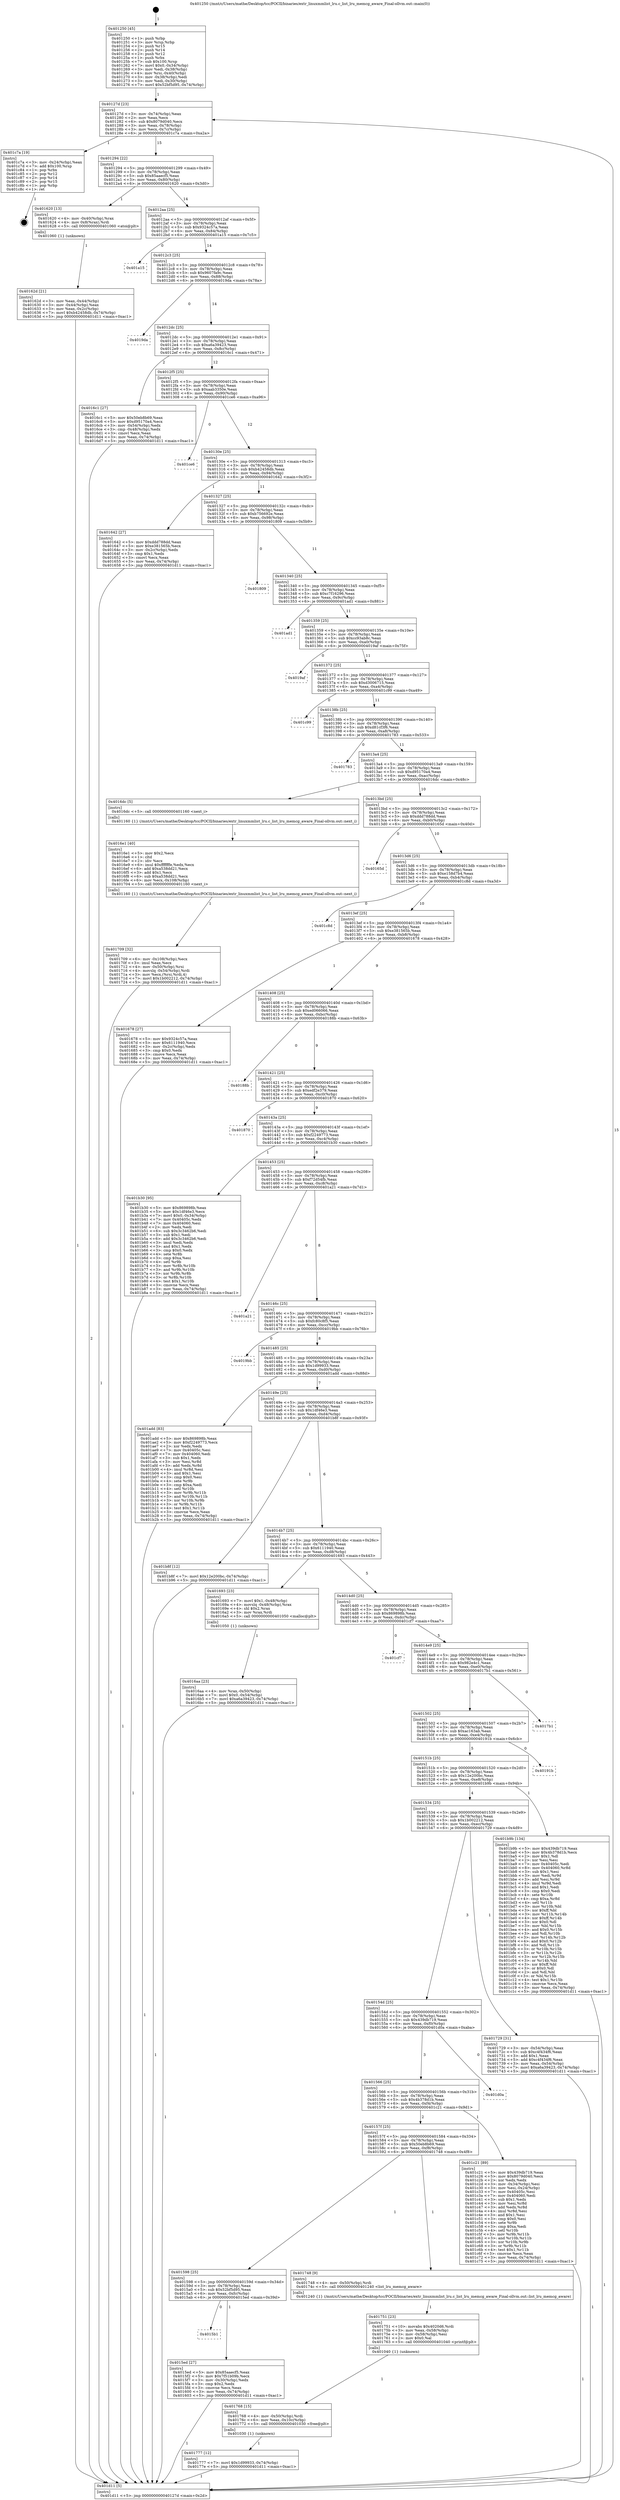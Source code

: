 digraph "0x401250" {
  label = "0x401250 (/mnt/c/Users/mathe/Desktop/tcc/POCII/binaries/extr_linuxmmlist_lru.c_list_lru_memcg_aware_Final-ollvm.out::main(0))"
  labelloc = "t"
  node[shape=record]

  Entry [label="",width=0.3,height=0.3,shape=circle,fillcolor=black,style=filled]
  "0x40127d" [label="{
     0x40127d [23]\l
     | [instrs]\l
     &nbsp;&nbsp;0x40127d \<+3\>: mov -0x74(%rbp),%eax\l
     &nbsp;&nbsp;0x401280 \<+2\>: mov %eax,%ecx\l
     &nbsp;&nbsp;0x401282 \<+6\>: sub $0x8079d040,%ecx\l
     &nbsp;&nbsp;0x401288 \<+3\>: mov %eax,-0x78(%rbp)\l
     &nbsp;&nbsp;0x40128b \<+3\>: mov %ecx,-0x7c(%rbp)\l
     &nbsp;&nbsp;0x40128e \<+6\>: je 0000000000401c7a \<main+0xa2a\>\l
  }"]
  "0x401c7a" [label="{
     0x401c7a [19]\l
     | [instrs]\l
     &nbsp;&nbsp;0x401c7a \<+3\>: mov -0x24(%rbp),%eax\l
     &nbsp;&nbsp;0x401c7d \<+7\>: add $0x100,%rsp\l
     &nbsp;&nbsp;0x401c84 \<+1\>: pop %rbx\l
     &nbsp;&nbsp;0x401c85 \<+2\>: pop %r12\l
     &nbsp;&nbsp;0x401c87 \<+2\>: pop %r14\l
     &nbsp;&nbsp;0x401c89 \<+2\>: pop %r15\l
     &nbsp;&nbsp;0x401c8b \<+1\>: pop %rbp\l
     &nbsp;&nbsp;0x401c8c \<+1\>: ret\l
  }"]
  "0x401294" [label="{
     0x401294 [22]\l
     | [instrs]\l
     &nbsp;&nbsp;0x401294 \<+5\>: jmp 0000000000401299 \<main+0x49\>\l
     &nbsp;&nbsp;0x401299 \<+3\>: mov -0x78(%rbp),%eax\l
     &nbsp;&nbsp;0x40129c \<+5\>: sub $0x85aaecf5,%eax\l
     &nbsp;&nbsp;0x4012a1 \<+3\>: mov %eax,-0x80(%rbp)\l
     &nbsp;&nbsp;0x4012a4 \<+6\>: je 0000000000401620 \<main+0x3d0\>\l
  }"]
  Exit [label="",width=0.3,height=0.3,shape=circle,fillcolor=black,style=filled,peripheries=2]
  "0x401620" [label="{
     0x401620 [13]\l
     | [instrs]\l
     &nbsp;&nbsp;0x401620 \<+4\>: mov -0x40(%rbp),%rax\l
     &nbsp;&nbsp;0x401624 \<+4\>: mov 0x8(%rax),%rdi\l
     &nbsp;&nbsp;0x401628 \<+5\>: call 0000000000401060 \<atoi@plt\>\l
     | [calls]\l
     &nbsp;&nbsp;0x401060 \{1\} (unknown)\l
  }"]
  "0x4012aa" [label="{
     0x4012aa [25]\l
     | [instrs]\l
     &nbsp;&nbsp;0x4012aa \<+5\>: jmp 00000000004012af \<main+0x5f\>\l
     &nbsp;&nbsp;0x4012af \<+3\>: mov -0x78(%rbp),%eax\l
     &nbsp;&nbsp;0x4012b2 \<+5\>: sub $0x9324c57a,%eax\l
     &nbsp;&nbsp;0x4012b7 \<+6\>: mov %eax,-0x84(%rbp)\l
     &nbsp;&nbsp;0x4012bd \<+6\>: je 0000000000401a15 \<main+0x7c5\>\l
  }"]
  "0x401777" [label="{
     0x401777 [12]\l
     | [instrs]\l
     &nbsp;&nbsp;0x401777 \<+7\>: movl $0x1d99933,-0x74(%rbp)\l
     &nbsp;&nbsp;0x40177e \<+5\>: jmp 0000000000401d11 \<main+0xac1\>\l
  }"]
  "0x401a15" [label="{
     0x401a15\l
  }", style=dashed]
  "0x4012c3" [label="{
     0x4012c3 [25]\l
     | [instrs]\l
     &nbsp;&nbsp;0x4012c3 \<+5\>: jmp 00000000004012c8 \<main+0x78\>\l
     &nbsp;&nbsp;0x4012c8 \<+3\>: mov -0x78(%rbp),%eax\l
     &nbsp;&nbsp;0x4012cb \<+5\>: sub $0x9607fa9c,%eax\l
     &nbsp;&nbsp;0x4012d0 \<+6\>: mov %eax,-0x88(%rbp)\l
     &nbsp;&nbsp;0x4012d6 \<+6\>: je 00000000004019da \<main+0x78a\>\l
  }"]
  "0x401768" [label="{
     0x401768 [15]\l
     | [instrs]\l
     &nbsp;&nbsp;0x401768 \<+4\>: mov -0x50(%rbp),%rdi\l
     &nbsp;&nbsp;0x40176c \<+6\>: mov %eax,-0x10c(%rbp)\l
     &nbsp;&nbsp;0x401772 \<+5\>: call 0000000000401030 \<free@plt\>\l
     | [calls]\l
     &nbsp;&nbsp;0x401030 \{1\} (unknown)\l
  }"]
  "0x4019da" [label="{
     0x4019da\l
  }", style=dashed]
  "0x4012dc" [label="{
     0x4012dc [25]\l
     | [instrs]\l
     &nbsp;&nbsp;0x4012dc \<+5\>: jmp 00000000004012e1 \<main+0x91\>\l
     &nbsp;&nbsp;0x4012e1 \<+3\>: mov -0x78(%rbp),%eax\l
     &nbsp;&nbsp;0x4012e4 \<+5\>: sub $0xa6a39423,%eax\l
     &nbsp;&nbsp;0x4012e9 \<+6\>: mov %eax,-0x8c(%rbp)\l
     &nbsp;&nbsp;0x4012ef \<+6\>: je 00000000004016c1 \<main+0x471\>\l
  }"]
  "0x401751" [label="{
     0x401751 [23]\l
     | [instrs]\l
     &nbsp;&nbsp;0x401751 \<+10\>: movabs $0x4020d6,%rdi\l
     &nbsp;&nbsp;0x40175b \<+3\>: mov %eax,-0x58(%rbp)\l
     &nbsp;&nbsp;0x40175e \<+3\>: mov -0x58(%rbp),%esi\l
     &nbsp;&nbsp;0x401761 \<+2\>: mov $0x0,%al\l
     &nbsp;&nbsp;0x401763 \<+5\>: call 0000000000401040 \<printf@plt\>\l
     | [calls]\l
     &nbsp;&nbsp;0x401040 \{1\} (unknown)\l
  }"]
  "0x4016c1" [label="{
     0x4016c1 [27]\l
     | [instrs]\l
     &nbsp;&nbsp;0x4016c1 \<+5\>: mov $0x50eb8b69,%eax\l
     &nbsp;&nbsp;0x4016c6 \<+5\>: mov $0xd95170a4,%ecx\l
     &nbsp;&nbsp;0x4016cb \<+3\>: mov -0x54(%rbp),%edx\l
     &nbsp;&nbsp;0x4016ce \<+3\>: cmp -0x48(%rbp),%edx\l
     &nbsp;&nbsp;0x4016d1 \<+3\>: cmovl %ecx,%eax\l
     &nbsp;&nbsp;0x4016d4 \<+3\>: mov %eax,-0x74(%rbp)\l
     &nbsp;&nbsp;0x4016d7 \<+5\>: jmp 0000000000401d11 \<main+0xac1\>\l
  }"]
  "0x4012f5" [label="{
     0x4012f5 [25]\l
     | [instrs]\l
     &nbsp;&nbsp;0x4012f5 \<+5\>: jmp 00000000004012fa \<main+0xaa\>\l
     &nbsp;&nbsp;0x4012fa \<+3\>: mov -0x78(%rbp),%eax\l
     &nbsp;&nbsp;0x4012fd \<+5\>: sub $0xaab3350e,%eax\l
     &nbsp;&nbsp;0x401302 \<+6\>: mov %eax,-0x90(%rbp)\l
     &nbsp;&nbsp;0x401308 \<+6\>: je 0000000000401ce6 \<main+0xa96\>\l
  }"]
  "0x401709" [label="{
     0x401709 [32]\l
     | [instrs]\l
     &nbsp;&nbsp;0x401709 \<+6\>: mov -0x108(%rbp),%ecx\l
     &nbsp;&nbsp;0x40170f \<+3\>: imul %eax,%ecx\l
     &nbsp;&nbsp;0x401712 \<+4\>: mov -0x50(%rbp),%rsi\l
     &nbsp;&nbsp;0x401716 \<+4\>: movslq -0x54(%rbp),%rdi\l
     &nbsp;&nbsp;0x40171a \<+3\>: mov %ecx,(%rsi,%rdi,4)\l
     &nbsp;&nbsp;0x40171d \<+7\>: movl $0x1b002212,-0x74(%rbp)\l
     &nbsp;&nbsp;0x401724 \<+5\>: jmp 0000000000401d11 \<main+0xac1\>\l
  }"]
  "0x401ce6" [label="{
     0x401ce6\l
  }", style=dashed]
  "0x40130e" [label="{
     0x40130e [25]\l
     | [instrs]\l
     &nbsp;&nbsp;0x40130e \<+5\>: jmp 0000000000401313 \<main+0xc3\>\l
     &nbsp;&nbsp;0x401313 \<+3\>: mov -0x78(%rbp),%eax\l
     &nbsp;&nbsp;0x401316 \<+5\>: sub $0xb42458db,%eax\l
     &nbsp;&nbsp;0x40131b \<+6\>: mov %eax,-0x94(%rbp)\l
     &nbsp;&nbsp;0x401321 \<+6\>: je 0000000000401642 \<main+0x3f2\>\l
  }"]
  "0x4016e1" [label="{
     0x4016e1 [40]\l
     | [instrs]\l
     &nbsp;&nbsp;0x4016e1 \<+5\>: mov $0x2,%ecx\l
     &nbsp;&nbsp;0x4016e6 \<+1\>: cltd\l
     &nbsp;&nbsp;0x4016e7 \<+2\>: idiv %ecx\l
     &nbsp;&nbsp;0x4016e9 \<+6\>: imul $0xfffffffe,%edx,%ecx\l
     &nbsp;&nbsp;0x4016ef \<+6\>: add $0xa538dd21,%ecx\l
     &nbsp;&nbsp;0x4016f5 \<+3\>: add $0x1,%ecx\l
     &nbsp;&nbsp;0x4016f8 \<+6\>: sub $0xa538dd21,%ecx\l
     &nbsp;&nbsp;0x4016fe \<+6\>: mov %ecx,-0x108(%rbp)\l
     &nbsp;&nbsp;0x401704 \<+5\>: call 0000000000401160 \<next_i\>\l
     | [calls]\l
     &nbsp;&nbsp;0x401160 \{1\} (/mnt/c/Users/mathe/Desktop/tcc/POCII/binaries/extr_linuxmmlist_lru.c_list_lru_memcg_aware_Final-ollvm.out::next_i)\l
  }"]
  "0x401642" [label="{
     0x401642 [27]\l
     | [instrs]\l
     &nbsp;&nbsp;0x401642 \<+5\>: mov $0xddd788dd,%eax\l
     &nbsp;&nbsp;0x401647 \<+5\>: mov $0xe381565b,%ecx\l
     &nbsp;&nbsp;0x40164c \<+3\>: mov -0x2c(%rbp),%edx\l
     &nbsp;&nbsp;0x40164f \<+3\>: cmp $0x1,%edx\l
     &nbsp;&nbsp;0x401652 \<+3\>: cmovl %ecx,%eax\l
     &nbsp;&nbsp;0x401655 \<+3\>: mov %eax,-0x74(%rbp)\l
     &nbsp;&nbsp;0x401658 \<+5\>: jmp 0000000000401d11 \<main+0xac1\>\l
  }"]
  "0x401327" [label="{
     0x401327 [25]\l
     | [instrs]\l
     &nbsp;&nbsp;0x401327 \<+5\>: jmp 000000000040132c \<main+0xdc\>\l
     &nbsp;&nbsp;0x40132c \<+3\>: mov -0x78(%rbp),%eax\l
     &nbsp;&nbsp;0x40132f \<+5\>: sub $0xb756692e,%eax\l
     &nbsp;&nbsp;0x401334 \<+6\>: mov %eax,-0x98(%rbp)\l
     &nbsp;&nbsp;0x40133a \<+6\>: je 0000000000401809 \<main+0x5b9\>\l
  }"]
  "0x4016aa" [label="{
     0x4016aa [23]\l
     | [instrs]\l
     &nbsp;&nbsp;0x4016aa \<+4\>: mov %rax,-0x50(%rbp)\l
     &nbsp;&nbsp;0x4016ae \<+7\>: movl $0x0,-0x54(%rbp)\l
     &nbsp;&nbsp;0x4016b5 \<+7\>: movl $0xa6a39423,-0x74(%rbp)\l
     &nbsp;&nbsp;0x4016bc \<+5\>: jmp 0000000000401d11 \<main+0xac1\>\l
  }"]
  "0x401809" [label="{
     0x401809\l
  }", style=dashed]
  "0x401340" [label="{
     0x401340 [25]\l
     | [instrs]\l
     &nbsp;&nbsp;0x401340 \<+5\>: jmp 0000000000401345 \<main+0xf5\>\l
     &nbsp;&nbsp;0x401345 \<+3\>: mov -0x78(%rbp),%eax\l
     &nbsp;&nbsp;0x401348 \<+5\>: sub $0xc7f16296,%eax\l
     &nbsp;&nbsp;0x40134d \<+6\>: mov %eax,-0x9c(%rbp)\l
     &nbsp;&nbsp;0x401353 \<+6\>: je 0000000000401ad1 \<main+0x881\>\l
  }"]
  "0x40162d" [label="{
     0x40162d [21]\l
     | [instrs]\l
     &nbsp;&nbsp;0x40162d \<+3\>: mov %eax,-0x44(%rbp)\l
     &nbsp;&nbsp;0x401630 \<+3\>: mov -0x44(%rbp),%eax\l
     &nbsp;&nbsp;0x401633 \<+3\>: mov %eax,-0x2c(%rbp)\l
     &nbsp;&nbsp;0x401636 \<+7\>: movl $0xb42458db,-0x74(%rbp)\l
     &nbsp;&nbsp;0x40163d \<+5\>: jmp 0000000000401d11 \<main+0xac1\>\l
  }"]
  "0x401ad1" [label="{
     0x401ad1\l
  }", style=dashed]
  "0x401359" [label="{
     0x401359 [25]\l
     | [instrs]\l
     &nbsp;&nbsp;0x401359 \<+5\>: jmp 000000000040135e \<main+0x10e\>\l
     &nbsp;&nbsp;0x40135e \<+3\>: mov -0x78(%rbp),%eax\l
     &nbsp;&nbsp;0x401361 \<+5\>: sub $0xcc93ab8c,%eax\l
     &nbsp;&nbsp;0x401366 \<+6\>: mov %eax,-0xa0(%rbp)\l
     &nbsp;&nbsp;0x40136c \<+6\>: je 00000000004019af \<main+0x75f\>\l
  }"]
  "0x401250" [label="{
     0x401250 [45]\l
     | [instrs]\l
     &nbsp;&nbsp;0x401250 \<+1\>: push %rbp\l
     &nbsp;&nbsp;0x401251 \<+3\>: mov %rsp,%rbp\l
     &nbsp;&nbsp;0x401254 \<+2\>: push %r15\l
     &nbsp;&nbsp;0x401256 \<+2\>: push %r14\l
     &nbsp;&nbsp;0x401258 \<+2\>: push %r12\l
     &nbsp;&nbsp;0x40125a \<+1\>: push %rbx\l
     &nbsp;&nbsp;0x40125b \<+7\>: sub $0x100,%rsp\l
     &nbsp;&nbsp;0x401262 \<+7\>: movl $0x0,-0x34(%rbp)\l
     &nbsp;&nbsp;0x401269 \<+3\>: mov %edi,-0x38(%rbp)\l
     &nbsp;&nbsp;0x40126c \<+4\>: mov %rsi,-0x40(%rbp)\l
     &nbsp;&nbsp;0x401270 \<+3\>: mov -0x38(%rbp),%edi\l
     &nbsp;&nbsp;0x401273 \<+3\>: mov %edi,-0x30(%rbp)\l
     &nbsp;&nbsp;0x401276 \<+7\>: movl $0x52bf5d95,-0x74(%rbp)\l
  }"]
  "0x4019af" [label="{
     0x4019af\l
  }", style=dashed]
  "0x401372" [label="{
     0x401372 [25]\l
     | [instrs]\l
     &nbsp;&nbsp;0x401372 \<+5\>: jmp 0000000000401377 \<main+0x127\>\l
     &nbsp;&nbsp;0x401377 \<+3\>: mov -0x78(%rbp),%eax\l
     &nbsp;&nbsp;0x40137a \<+5\>: sub $0xd3006715,%eax\l
     &nbsp;&nbsp;0x40137f \<+6\>: mov %eax,-0xa4(%rbp)\l
     &nbsp;&nbsp;0x401385 \<+6\>: je 0000000000401c99 \<main+0xa49\>\l
  }"]
  "0x401d11" [label="{
     0x401d11 [5]\l
     | [instrs]\l
     &nbsp;&nbsp;0x401d11 \<+5\>: jmp 000000000040127d \<main+0x2d\>\l
  }"]
  "0x401c99" [label="{
     0x401c99\l
  }", style=dashed]
  "0x40138b" [label="{
     0x40138b [25]\l
     | [instrs]\l
     &nbsp;&nbsp;0x40138b \<+5\>: jmp 0000000000401390 \<main+0x140\>\l
     &nbsp;&nbsp;0x401390 \<+3\>: mov -0x78(%rbp),%eax\l
     &nbsp;&nbsp;0x401393 \<+5\>: sub $0xd81cf3f6,%eax\l
     &nbsp;&nbsp;0x401398 \<+6\>: mov %eax,-0xa8(%rbp)\l
     &nbsp;&nbsp;0x40139e \<+6\>: je 0000000000401783 \<main+0x533\>\l
  }"]
  "0x4015b1" [label="{
     0x4015b1\l
  }", style=dashed]
  "0x401783" [label="{
     0x401783\l
  }", style=dashed]
  "0x4013a4" [label="{
     0x4013a4 [25]\l
     | [instrs]\l
     &nbsp;&nbsp;0x4013a4 \<+5\>: jmp 00000000004013a9 \<main+0x159\>\l
     &nbsp;&nbsp;0x4013a9 \<+3\>: mov -0x78(%rbp),%eax\l
     &nbsp;&nbsp;0x4013ac \<+5\>: sub $0xd95170a4,%eax\l
     &nbsp;&nbsp;0x4013b1 \<+6\>: mov %eax,-0xac(%rbp)\l
     &nbsp;&nbsp;0x4013b7 \<+6\>: je 00000000004016dc \<main+0x48c\>\l
  }"]
  "0x4015ed" [label="{
     0x4015ed [27]\l
     | [instrs]\l
     &nbsp;&nbsp;0x4015ed \<+5\>: mov $0x85aaecf5,%eax\l
     &nbsp;&nbsp;0x4015f2 \<+5\>: mov $0x7f51b09b,%ecx\l
     &nbsp;&nbsp;0x4015f7 \<+3\>: mov -0x30(%rbp),%edx\l
     &nbsp;&nbsp;0x4015fa \<+3\>: cmp $0x2,%edx\l
     &nbsp;&nbsp;0x4015fd \<+3\>: cmovne %ecx,%eax\l
     &nbsp;&nbsp;0x401600 \<+3\>: mov %eax,-0x74(%rbp)\l
     &nbsp;&nbsp;0x401603 \<+5\>: jmp 0000000000401d11 \<main+0xac1\>\l
  }"]
  "0x4016dc" [label="{
     0x4016dc [5]\l
     | [instrs]\l
     &nbsp;&nbsp;0x4016dc \<+5\>: call 0000000000401160 \<next_i\>\l
     | [calls]\l
     &nbsp;&nbsp;0x401160 \{1\} (/mnt/c/Users/mathe/Desktop/tcc/POCII/binaries/extr_linuxmmlist_lru.c_list_lru_memcg_aware_Final-ollvm.out::next_i)\l
  }"]
  "0x4013bd" [label="{
     0x4013bd [25]\l
     | [instrs]\l
     &nbsp;&nbsp;0x4013bd \<+5\>: jmp 00000000004013c2 \<main+0x172\>\l
     &nbsp;&nbsp;0x4013c2 \<+3\>: mov -0x78(%rbp),%eax\l
     &nbsp;&nbsp;0x4013c5 \<+5\>: sub $0xddd788dd,%eax\l
     &nbsp;&nbsp;0x4013ca \<+6\>: mov %eax,-0xb0(%rbp)\l
     &nbsp;&nbsp;0x4013d0 \<+6\>: je 000000000040165d \<main+0x40d\>\l
  }"]
  "0x401598" [label="{
     0x401598 [25]\l
     | [instrs]\l
     &nbsp;&nbsp;0x401598 \<+5\>: jmp 000000000040159d \<main+0x34d\>\l
     &nbsp;&nbsp;0x40159d \<+3\>: mov -0x78(%rbp),%eax\l
     &nbsp;&nbsp;0x4015a0 \<+5\>: sub $0x52bf5d95,%eax\l
     &nbsp;&nbsp;0x4015a5 \<+6\>: mov %eax,-0xfc(%rbp)\l
     &nbsp;&nbsp;0x4015ab \<+6\>: je 00000000004015ed \<main+0x39d\>\l
  }"]
  "0x40165d" [label="{
     0x40165d\l
  }", style=dashed]
  "0x4013d6" [label="{
     0x4013d6 [25]\l
     | [instrs]\l
     &nbsp;&nbsp;0x4013d6 \<+5\>: jmp 00000000004013db \<main+0x18b\>\l
     &nbsp;&nbsp;0x4013db \<+3\>: mov -0x78(%rbp),%eax\l
     &nbsp;&nbsp;0x4013de \<+5\>: sub $0xe158d7b4,%eax\l
     &nbsp;&nbsp;0x4013e3 \<+6\>: mov %eax,-0xb4(%rbp)\l
     &nbsp;&nbsp;0x4013e9 \<+6\>: je 0000000000401c8d \<main+0xa3d\>\l
  }"]
  "0x401748" [label="{
     0x401748 [9]\l
     | [instrs]\l
     &nbsp;&nbsp;0x401748 \<+4\>: mov -0x50(%rbp),%rdi\l
     &nbsp;&nbsp;0x40174c \<+5\>: call 0000000000401240 \<list_lru_memcg_aware\>\l
     | [calls]\l
     &nbsp;&nbsp;0x401240 \{1\} (/mnt/c/Users/mathe/Desktop/tcc/POCII/binaries/extr_linuxmmlist_lru.c_list_lru_memcg_aware_Final-ollvm.out::list_lru_memcg_aware)\l
  }"]
  "0x401c8d" [label="{
     0x401c8d\l
  }", style=dashed]
  "0x4013ef" [label="{
     0x4013ef [25]\l
     | [instrs]\l
     &nbsp;&nbsp;0x4013ef \<+5\>: jmp 00000000004013f4 \<main+0x1a4\>\l
     &nbsp;&nbsp;0x4013f4 \<+3\>: mov -0x78(%rbp),%eax\l
     &nbsp;&nbsp;0x4013f7 \<+5\>: sub $0xe381565b,%eax\l
     &nbsp;&nbsp;0x4013fc \<+6\>: mov %eax,-0xb8(%rbp)\l
     &nbsp;&nbsp;0x401402 \<+6\>: je 0000000000401678 \<main+0x428\>\l
  }"]
  "0x40157f" [label="{
     0x40157f [25]\l
     | [instrs]\l
     &nbsp;&nbsp;0x40157f \<+5\>: jmp 0000000000401584 \<main+0x334\>\l
     &nbsp;&nbsp;0x401584 \<+3\>: mov -0x78(%rbp),%eax\l
     &nbsp;&nbsp;0x401587 \<+5\>: sub $0x50eb8b69,%eax\l
     &nbsp;&nbsp;0x40158c \<+6\>: mov %eax,-0xf8(%rbp)\l
     &nbsp;&nbsp;0x401592 \<+6\>: je 0000000000401748 \<main+0x4f8\>\l
  }"]
  "0x401678" [label="{
     0x401678 [27]\l
     | [instrs]\l
     &nbsp;&nbsp;0x401678 \<+5\>: mov $0x9324c57a,%eax\l
     &nbsp;&nbsp;0x40167d \<+5\>: mov $0x6111940,%ecx\l
     &nbsp;&nbsp;0x401682 \<+3\>: mov -0x2c(%rbp),%edx\l
     &nbsp;&nbsp;0x401685 \<+3\>: cmp $0x0,%edx\l
     &nbsp;&nbsp;0x401688 \<+3\>: cmove %ecx,%eax\l
     &nbsp;&nbsp;0x40168b \<+3\>: mov %eax,-0x74(%rbp)\l
     &nbsp;&nbsp;0x40168e \<+5\>: jmp 0000000000401d11 \<main+0xac1\>\l
  }"]
  "0x401408" [label="{
     0x401408 [25]\l
     | [instrs]\l
     &nbsp;&nbsp;0x401408 \<+5\>: jmp 000000000040140d \<main+0x1bd\>\l
     &nbsp;&nbsp;0x40140d \<+3\>: mov -0x78(%rbp),%eax\l
     &nbsp;&nbsp;0x401410 \<+5\>: sub $0xed066066,%eax\l
     &nbsp;&nbsp;0x401415 \<+6\>: mov %eax,-0xbc(%rbp)\l
     &nbsp;&nbsp;0x40141b \<+6\>: je 000000000040188b \<main+0x63b\>\l
  }"]
  "0x401c21" [label="{
     0x401c21 [89]\l
     | [instrs]\l
     &nbsp;&nbsp;0x401c21 \<+5\>: mov $0x439db719,%eax\l
     &nbsp;&nbsp;0x401c26 \<+5\>: mov $0x8079d040,%ecx\l
     &nbsp;&nbsp;0x401c2b \<+2\>: xor %edx,%edx\l
     &nbsp;&nbsp;0x401c2d \<+3\>: mov -0x34(%rbp),%esi\l
     &nbsp;&nbsp;0x401c30 \<+3\>: mov %esi,-0x24(%rbp)\l
     &nbsp;&nbsp;0x401c33 \<+7\>: mov 0x40405c,%esi\l
     &nbsp;&nbsp;0x401c3a \<+7\>: mov 0x404060,%edi\l
     &nbsp;&nbsp;0x401c41 \<+3\>: sub $0x1,%edx\l
     &nbsp;&nbsp;0x401c44 \<+3\>: mov %esi,%r8d\l
     &nbsp;&nbsp;0x401c47 \<+3\>: add %edx,%r8d\l
     &nbsp;&nbsp;0x401c4a \<+4\>: imul %r8d,%esi\l
     &nbsp;&nbsp;0x401c4e \<+3\>: and $0x1,%esi\l
     &nbsp;&nbsp;0x401c51 \<+3\>: cmp $0x0,%esi\l
     &nbsp;&nbsp;0x401c54 \<+4\>: sete %r9b\l
     &nbsp;&nbsp;0x401c58 \<+3\>: cmp $0xa,%edi\l
     &nbsp;&nbsp;0x401c5b \<+4\>: setl %r10b\l
     &nbsp;&nbsp;0x401c5f \<+3\>: mov %r9b,%r11b\l
     &nbsp;&nbsp;0x401c62 \<+3\>: and %r10b,%r11b\l
     &nbsp;&nbsp;0x401c65 \<+3\>: xor %r10b,%r9b\l
     &nbsp;&nbsp;0x401c68 \<+3\>: or %r9b,%r11b\l
     &nbsp;&nbsp;0x401c6b \<+4\>: test $0x1,%r11b\l
     &nbsp;&nbsp;0x401c6f \<+3\>: cmovne %ecx,%eax\l
     &nbsp;&nbsp;0x401c72 \<+3\>: mov %eax,-0x74(%rbp)\l
     &nbsp;&nbsp;0x401c75 \<+5\>: jmp 0000000000401d11 \<main+0xac1\>\l
  }"]
  "0x40188b" [label="{
     0x40188b\l
  }", style=dashed]
  "0x401421" [label="{
     0x401421 [25]\l
     | [instrs]\l
     &nbsp;&nbsp;0x401421 \<+5\>: jmp 0000000000401426 \<main+0x1d6\>\l
     &nbsp;&nbsp;0x401426 \<+3\>: mov -0x78(%rbp),%eax\l
     &nbsp;&nbsp;0x401429 \<+5\>: sub $0xedf2e379,%eax\l
     &nbsp;&nbsp;0x40142e \<+6\>: mov %eax,-0xc0(%rbp)\l
     &nbsp;&nbsp;0x401434 \<+6\>: je 0000000000401870 \<main+0x620\>\l
  }"]
  "0x401566" [label="{
     0x401566 [25]\l
     | [instrs]\l
     &nbsp;&nbsp;0x401566 \<+5\>: jmp 000000000040156b \<main+0x31b\>\l
     &nbsp;&nbsp;0x40156b \<+3\>: mov -0x78(%rbp),%eax\l
     &nbsp;&nbsp;0x40156e \<+5\>: sub $0x4b378d1b,%eax\l
     &nbsp;&nbsp;0x401573 \<+6\>: mov %eax,-0xf4(%rbp)\l
     &nbsp;&nbsp;0x401579 \<+6\>: je 0000000000401c21 \<main+0x9d1\>\l
  }"]
  "0x401870" [label="{
     0x401870\l
  }", style=dashed]
  "0x40143a" [label="{
     0x40143a [25]\l
     | [instrs]\l
     &nbsp;&nbsp;0x40143a \<+5\>: jmp 000000000040143f \<main+0x1ef\>\l
     &nbsp;&nbsp;0x40143f \<+3\>: mov -0x78(%rbp),%eax\l
     &nbsp;&nbsp;0x401442 \<+5\>: sub $0xf2249773,%eax\l
     &nbsp;&nbsp;0x401447 \<+6\>: mov %eax,-0xc4(%rbp)\l
     &nbsp;&nbsp;0x40144d \<+6\>: je 0000000000401b30 \<main+0x8e0\>\l
  }"]
  "0x401d0a" [label="{
     0x401d0a\l
  }", style=dashed]
  "0x401b30" [label="{
     0x401b30 [95]\l
     | [instrs]\l
     &nbsp;&nbsp;0x401b30 \<+5\>: mov $0x869898b,%eax\l
     &nbsp;&nbsp;0x401b35 \<+5\>: mov $0x1df46e3,%ecx\l
     &nbsp;&nbsp;0x401b3a \<+7\>: movl $0x0,-0x34(%rbp)\l
     &nbsp;&nbsp;0x401b41 \<+7\>: mov 0x40405c,%edx\l
     &nbsp;&nbsp;0x401b48 \<+7\>: mov 0x404060,%esi\l
     &nbsp;&nbsp;0x401b4f \<+2\>: mov %edx,%edi\l
     &nbsp;&nbsp;0x401b51 \<+6\>: sub $0x3c3462b6,%edi\l
     &nbsp;&nbsp;0x401b57 \<+3\>: sub $0x1,%edi\l
     &nbsp;&nbsp;0x401b5a \<+6\>: add $0x3c3462b6,%edi\l
     &nbsp;&nbsp;0x401b60 \<+3\>: imul %edi,%edx\l
     &nbsp;&nbsp;0x401b63 \<+3\>: and $0x1,%edx\l
     &nbsp;&nbsp;0x401b66 \<+3\>: cmp $0x0,%edx\l
     &nbsp;&nbsp;0x401b69 \<+4\>: sete %r8b\l
     &nbsp;&nbsp;0x401b6d \<+3\>: cmp $0xa,%esi\l
     &nbsp;&nbsp;0x401b70 \<+4\>: setl %r9b\l
     &nbsp;&nbsp;0x401b74 \<+3\>: mov %r8b,%r10b\l
     &nbsp;&nbsp;0x401b77 \<+3\>: and %r9b,%r10b\l
     &nbsp;&nbsp;0x401b7a \<+3\>: xor %r9b,%r8b\l
     &nbsp;&nbsp;0x401b7d \<+3\>: or %r8b,%r10b\l
     &nbsp;&nbsp;0x401b80 \<+4\>: test $0x1,%r10b\l
     &nbsp;&nbsp;0x401b84 \<+3\>: cmovne %ecx,%eax\l
     &nbsp;&nbsp;0x401b87 \<+3\>: mov %eax,-0x74(%rbp)\l
     &nbsp;&nbsp;0x401b8a \<+5\>: jmp 0000000000401d11 \<main+0xac1\>\l
  }"]
  "0x401453" [label="{
     0x401453 [25]\l
     | [instrs]\l
     &nbsp;&nbsp;0x401453 \<+5\>: jmp 0000000000401458 \<main+0x208\>\l
     &nbsp;&nbsp;0x401458 \<+3\>: mov -0x78(%rbp),%eax\l
     &nbsp;&nbsp;0x40145b \<+5\>: sub $0xf72d54fb,%eax\l
     &nbsp;&nbsp;0x401460 \<+6\>: mov %eax,-0xc8(%rbp)\l
     &nbsp;&nbsp;0x401466 \<+6\>: je 0000000000401a21 \<main+0x7d1\>\l
  }"]
  "0x40154d" [label="{
     0x40154d [25]\l
     | [instrs]\l
     &nbsp;&nbsp;0x40154d \<+5\>: jmp 0000000000401552 \<main+0x302\>\l
     &nbsp;&nbsp;0x401552 \<+3\>: mov -0x78(%rbp),%eax\l
     &nbsp;&nbsp;0x401555 \<+5\>: sub $0x439db719,%eax\l
     &nbsp;&nbsp;0x40155a \<+6\>: mov %eax,-0xf0(%rbp)\l
     &nbsp;&nbsp;0x401560 \<+6\>: je 0000000000401d0a \<main+0xaba\>\l
  }"]
  "0x401a21" [label="{
     0x401a21\l
  }", style=dashed]
  "0x40146c" [label="{
     0x40146c [25]\l
     | [instrs]\l
     &nbsp;&nbsp;0x40146c \<+5\>: jmp 0000000000401471 \<main+0x221\>\l
     &nbsp;&nbsp;0x401471 \<+3\>: mov -0x78(%rbp),%eax\l
     &nbsp;&nbsp;0x401474 \<+5\>: sub $0xfc80c8f5,%eax\l
     &nbsp;&nbsp;0x401479 \<+6\>: mov %eax,-0xcc(%rbp)\l
     &nbsp;&nbsp;0x40147f \<+6\>: je 00000000004019bb \<main+0x76b\>\l
  }"]
  "0x401729" [label="{
     0x401729 [31]\l
     | [instrs]\l
     &nbsp;&nbsp;0x401729 \<+3\>: mov -0x54(%rbp),%eax\l
     &nbsp;&nbsp;0x40172c \<+5\>: sub $0xc4f434f6,%eax\l
     &nbsp;&nbsp;0x401731 \<+3\>: add $0x1,%eax\l
     &nbsp;&nbsp;0x401734 \<+5\>: add $0xc4f434f6,%eax\l
     &nbsp;&nbsp;0x401739 \<+3\>: mov %eax,-0x54(%rbp)\l
     &nbsp;&nbsp;0x40173c \<+7\>: movl $0xa6a39423,-0x74(%rbp)\l
     &nbsp;&nbsp;0x401743 \<+5\>: jmp 0000000000401d11 \<main+0xac1\>\l
  }"]
  "0x4019bb" [label="{
     0x4019bb\l
  }", style=dashed]
  "0x401485" [label="{
     0x401485 [25]\l
     | [instrs]\l
     &nbsp;&nbsp;0x401485 \<+5\>: jmp 000000000040148a \<main+0x23a\>\l
     &nbsp;&nbsp;0x40148a \<+3\>: mov -0x78(%rbp),%eax\l
     &nbsp;&nbsp;0x40148d \<+5\>: sub $0x1d99933,%eax\l
     &nbsp;&nbsp;0x401492 \<+6\>: mov %eax,-0xd0(%rbp)\l
     &nbsp;&nbsp;0x401498 \<+6\>: je 0000000000401add \<main+0x88d\>\l
  }"]
  "0x401534" [label="{
     0x401534 [25]\l
     | [instrs]\l
     &nbsp;&nbsp;0x401534 \<+5\>: jmp 0000000000401539 \<main+0x2e9\>\l
     &nbsp;&nbsp;0x401539 \<+3\>: mov -0x78(%rbp),%eax\l
     &nbsp;&nbsp;0x40153c \<+5\>: sub $0x1b002212,%eax\l
     &nbsp;&nbsp;0x401541 \<+6\>: mov %eax,-0xec(%rbp)\l
     &nbsp;&nbsp;0x401547 \<+6\>: je 0000000000401729 \<main+0x4d9\>\l
  }"]
  "0x401add" [label="{
     0x401add [83]\l
     | [instrs]\l
     &nbsp;&nbsp;0x401add \<+5\>: mov $0x869898b,%eax\l
     &nbsp;&nbsp;0x401ae2 \<+5\>: mov $0xf2249773,%ecx\l
     &nbsp;&nbsp;0x401ae7 \<+2\>: xor %edx,%edx\l
     &nbsp;&nbsp;0x401ae9 \<+7\>: mov 0x40405c,%esi\l
     &nbsp;&nbsp;0x401af0 \<+7\>: mov 0x404060,%edi\l
     &nbsp;&nbsp;0x401af7 \<+3\>: sub $0x1,%edx\l
     &nbsp;&nbsp;0x401afa \<+3\>: mov %esi,%r8d\l
     &nbsp;&nbsp;0x401afd \<+3\>: add %edx,%r8d\l
     &nbsp;&nbsp;0x401b00 \<+4\>: imul %r8d,%esi\l
     &nbsp;&nbsp;0x401b04 \<+3\>: and $0x1,%esi\l
     &nbsp;&nbsp;0x401b07 \<+3\>: cmp $0x0,%esi\l
     &nbsp;&nbsp;0x401b0a \<+4\>: sete %r9b\l
     &nbsp;&nbsp;0x401b0e \<+3\>: cmp $0xa,%edi\l
     &nbsp;&nbsp;0x401b11 \<+4\>: setl %r10b\l
     &nbsp;&nbsp;0x401b15 \<+3\>: mov %r9b,%r11b\l
     &nbsp;&nbsp;0x401b18 \<+3\>: and %r10b,%r11b\l
     &nbsp;&nbsp;0x401b1b \<+3\>: xor %r10b,%r9b\l
     &nbsp;&nbsp;0x401b1e \<+3\>: or %r9b,%r11b\l
     &nbsp;&nbsp;0x401b21 \<+4\>: test $0x1,%r11b\l
     &nbsp;&nbsp;0x401b25 \<+3\>: cmovne %ecx,%eax\l
     &nbsp;&nbsp;0x401b28 \<+3\>: mov %eax,-0x74(%rbp)\l
     &nbsp;&nbsp;0x401b2b \<+5\>: jmp 0000000000401d11 \<main+0xac1\>\l
  }"]
  "0x40149e" [label="{
     0x40149e [25]\l
     | [instrs]\l
     &nbsp;&nbsp;0x40149e \<+5\>: jmp 00000000004014a3 \<main+0x253\>\l
     &nbsp;&nbsp;0x4014a3 \<+3\>: mov -0x78(%rbp),%eax\l
     &nbsp;&nbsp;0x4014a6 \<+5\>: sub $0x1df46e3,%eax\l
     &nbsp;&nbsp;0x4014ab \<+6\>: mov %eax,-0xd4(%rbp)\l
     &nbsp;&nbsp;0x4014b1 \<+6\>: je 0000000000401b8f \<main+0x93f\>\l
  }"]
  "0x401b9b" [label="{
     0x401b9b [134]\l
     | [instrs]\l
     &nbsp;&nbsp;0x401b9b \<+5\>: mov $0x439db719,%eax\l
     &nbsp;&nbsp;0x401ba0 \<+5\>: mov $0x4b378d1b,%ecx\l
     &nbsp;&nbsp;0x401ba5 \<+2\>: mov $0x1,%dl\l
     &nbsp;&nbsp;0x401ba7 \<+2\>: xor %esi,%esi\l
     &nbsp;&nbsp;0x401ba9 \<+7\>: mov 0x40405c,%edi\l
     &nbsp;&nbsp;0x401bb0 \<+8\>: mov 0x404060,%r8d\l
     &nbsp;&nbsp;0x401bb8 \<+3\>: sub $0x1,%esi\l
     &nbsp;&nbsp;0x401bbb \<+3\>: mov %edi,%r9d\l
     &nbsp;&nbsp;0x401bbe \<+3\>: add %esi,%r9d\l
     &nbsp;&nbsp;0x401bc1 \<+4\>: imul %r9d,%edi\l
     &nbsp;&nbsp;0x401bc5 \<+3\>: and $0x1,%edi\l
     &nbsp;&nbsp;0x401bc8 \<+3\>: cmp $0x0,%edi\l
     &nbsp;&nbsp;0x401bcb \<+4\>: sete %r10b\l
     &nbsp;&nbsp;0x401bcf \<+4\>: cmp $0xa,%r8d\l
     &nbsp;&nbsp;0x401bd3 \<+4\>: setl %r11b\l
     &nbsp;&nbsp;0x401bd7 \<+3\>: mov %r10b,%bl\l
     &nbsp;&nbsp;0x401bda \<+3\>: xor $0xff,%bl\l
     &nbsp;&nbsp;0x401bdd \<+3\>: mov %r11b,%r14b\l
     &nbsp;&nbsp;0x401be0 \<+4\>: xor $0xff,%r14b\l
     &nbsp;&nbsp;0x401be4 \<+3\>: xor $0x0,%dl\l
     &nbsp;&nbsp;0x401be7 \<+3\>: mov %bl,%r15b\l
     &nbsp;&nbsp;0x401bea \<+4\>: and $0x0,%r15b\l
     &nbsp;&nbsp;0x401bee \<+3\>: and %dl,%r10b\l
     &nbsp;&nbsp;0x401bf1 \<+3\>: mov %r14b,%r12b\l
     &nbsp;&nbsp;0x401bf4 \<+4\>: and $0x0,%r12b\l
     &nbsp;&nbsp;0x401bf8 \<+3\>: and %dl,%r11b\l
     &nbsp;&nbsp;0x401bfb \<+3\>: or %r10b,%r15b\l
     &nbsp;&nbsp;0x401bfe \<+3\>: or %r11b,%r12b\l
     &nbsp;&nbsp;0x401c01 \<+3\>: xor %r12b,%r15b\l
     &nbsp;&nbsp;0x401c04 \<+3\>: or %r14b,%bl\l
     &nbsp;&nbsp;0x401c07 \<+3\>: xor $0xff,%bl\l
     &nbsp;&nbsp;0x401c0a \<+3\>: or $0x0,%dl\l
     &nbsp;&nbsp;0x401c0d \<+2\>: and %dl,%bl\l
     &nbsp;&nbsp;0x401c0f \<+3\>: or %bl,%r15b\l
     &nbsp;&nbsp;0x401c12 \<+4\>: test $0x1,%r15b\l
     &nbsp;&nbsp;0x401c16 \<+3\>: cmovne %ecx,%eax\l
     &nbsp;&nbsp;0x401c19 \<+3\>: mov %eax,-0x74(%rbp)\l
     &nbsp;&nbsp;0x401c1c \<+5\>: jmp 0000000000401d11 \<main+0xac1\>\l
  }"]
  "0x401b8f" [label="{
     0x401b8f [12]\l
     | [instrs]\l
     &nbsp;&nbsp;0x401b8f \<+7\>: movl $0x12e200bc,-0x74(%rbp)\l
     &nbsp;&nbsp;0x401b96 \<+5\>: jmp 0000000000401d11 \<main+0xac1\>\l
  }"]
  "0x4014b7" [label="{
     0x4014b7 [25]\l
     | [instrs]\l
     &nbsp;&nbsp;0x4014b7 \<+5\>: jmp 00000000004014bc \<main+0x26c\>\l
     &nbsp;&nbsp;0x4014bc \<+3\>: mov -0x78(%rbp),%eax\l
     &nbsp;&nbsp;0x4014bf \<+5\>: sub $0x6111940,%eax\l
     &nbsp;&nbsp;0x4014c4 \<+6\>: mov %eax,-0xd8(%rbp)\l
     &nbsp;&nbsp;0x4014ca \<+6\>: je 0000000000401693 \<main+0x443\>\l
  }"]
  "0x40151b" [label="{
     0x40151b [25]\l
     | [instrs]\l
     &nbsp;&nbsp;0x40151b \<+5\>: jmp 0000000000401520 \<main+0x2d0\>\l
     &nbsp;&nbsp;0x401520 \<+3\>: mov -0x78(%rbp),%eax\l
     &nbsp;&nbsp;0x401523 \<+5\>: sub $0x12e200bc,%eax\l
     &nbsp;&nbsp;0x401528 \<+6\>: mov %eax,-0xe8(%rbp)\l
     &nbsp;&nbsp;0x40152e \<+6\>: je 0000000000401b9b \<main+0x94b\>\l
  }"]
  "0x401693" [label="{
     0x401693 [23]\l
     | [instrs]\l
     &nbsp;&nbsp;0x401693 \<+7\>: movl $0x1,-0x48(%rbp)\l
     &nbsp;&nbsp;0x40169a \<+4\>: movslq -0x48(%rbp),%rax\l
     &nbsp;&nbsp;0x40169e \<+4\>: shl $0x2,%rax\l
     &nbsp;&nbsp;0x4016a2 \<+3\>: mov %rax,%rdi\l
     &nbsp;&nbsp;0x4016a5 \<+5\>: call 0000000000401050 \<malloc@plt\>\l
     | [calls]\l
     &nbsp;&nbsp;0x401050 \{1\} (unknown)\l
  }"]
  "0x4014d0" [label="{
     0x4014d0 [25]\l
     | [instrs]\l
     &nbsp;&nbsp;0x4014d0 \<+5\>: jmp 00000000004014d5 \<main+0x285\>\l
     &nbsp;&nbsp;0x4014d5 \<+3\>: mov -0x78(%rbp),%eax\l
     &nbsp;&nbsp;0x4014d8 \<+5\>: sub $0x869898b,%eax\l
     &nbsp;&nbsp;0x4014dd \<+6\>: mov %eax,-0xdc(%rbp)\l
     &nbsp;&nbsp;0x4014e3 \<+6\>: je 0000000000401cf7 \<main+0xaa7\>\l
  }"]
  "0x40191b" [label="{
     0x40191b\l
  }", style=dashed]
  "0x401cf7" [label="{
     0x401cf7\l
  }", style=dashed]
  "0x4014e9" [label="{
     0x4014e9 [25]\l
     | [instrs]\l
     &nbsp;&nbsp;0x4014e9 \<+5\>: jmp 00000000004014ee \<main+0x29e\>\l
     &nbsp;&nbsp;0x4014ee \<+3\>: mov -0x78(%rbp),%eax\l
     &nbsp;&nbsp;0x4014f1 \<+5\>: sub $0x982e4c1,%eax\l
     &nbsp;&nbsp;0x4014f6 \<+6\>: mov %eax,-0xe0(%rbp)\l
     &nbsp;&nbsp;0x4014fc \<+6\>: je 00000000004017b1 \<main+0x561\>\l
  }"]
  "0x401502" [label="{
     0x401502 [25]\l
     | [instrs]\l
     &nbsp;&nbsp;0x401502 \<+5\>: jmp 0000000000401507 \<main+0x2b7\>\l
     &nbsp;&nbsp;0x401507 \<+3\>: mov -0x78(%rbp),%eax\l
     &nbsp;&nbsp;0x40150a \<+5\>: sub $0xac163ab,%eax\l
     &nbsp;&nbsp;0x40150f \<+6\>: mov %eax,-0xe4(%rbp)\l
     &nbsp;&nbsp;0x401515 \<+6\>: je 000000000040191b \<main+0x6cb\>\l
  }"]
  "0x4017b1" [label="{
     0x4017b1\l
  }", style=dashed]
  Entry -> "0x401250" [label=" 1"]
  "0x40127d" -> "0x401c7a" [label=" 1"]
  "0x40127d" -> "0x401294" [label=" 15"]
  "0x401c7a" -> Exit [label=" 1"]
  "0x401294" -> "0x401620" [label=" 1"]
  "0x401294" -> "0x4012aa" [label=" 14"]
  "0x401c21" -> "0x401d11" [label=" 1"]
  "0x4012aa" -> "0x401a15" [label=" 0"]
  "0x4012aa" -> "0x4012c3" [label=" 14"]
  "0x401b9b" -> "0x401d11" [label=" 1"]
  "0x4012c3" -> "0x4019da" [label=" 0"]
  "0x4012c3" -> "0x4012dc" [label=" 14"]
  "0x401b8f" -> "0x401d11" [label=" 1"]
  "0x4012dc" -> "0x4016c1" [label=" 2"]
  "0x4012dc" -> "0x4012f5" [label=" 12"]
  "0x401b30" -> "0x401d11" [label=" 1"]
  "0x4012f5" -> "0x401ce6" [label=" 0"]
  "0x4012f5" -> "0x40130e" [label=" 12"]
  "0x401add" -> "0x401d11" [label=" 1"]
  "0x40130e" -> "0x401642" [label=" 1"]
  "0x40130e" -> "0x401327" [label=" 11"]
  "0x401777" -> "0x401d11" [label=" 1"]
  "0x401327" -> "0x401809" [label=" 0"]
  "0x401327" -> "0x401340" [label=" 11"]
  "0x401768" -> "0x401777" [label=" 1"]
  "0x401340" -> "0x401ad1" [label=" 0"]
  "0x401340" -> "0x401359" [label=" 11"]
  "0x401751" -> "0x401768" [label=" 1"]
  "0x401359" -> "0x4019af" [label=" 0"]
  "0x401359" -> "0x401372" [label=" 11"]
  "0x401748" -> "0x401751" [label=" 1"]
  "0x401372" -> "0x401c99" [label=" 0"]
  "0x401372" -> "0x40138b" [label=" 11"]
  "0x401729" -> "0x401d11" [label=" 1"]
  "0x40138b" -> "0x401783" [label=" 0"]
  "0x40138b" -> "0x4013a4" [label=" 11"]
  "0x401709" -> "0x401d11" [label=" 1"]
  "0x4013a4" -> "0x4016dc" [label=" 1"]
  "0x4013a4" -> "0x4013bd" [label=" 10"]
  "0x4016e1" -> "0x401709" [label=" 1"]
  "0x4013bd" -> "0x40165d" [label=" 0"]
  "0x4013bd" -> "0x4013d6" [label=" 10"]
  "0x4016c1" -> "0x401d11" [label=" 2"]
  "0x4013d6" -> "0x401c8d" [label=" 0"]
  "0x4013d6" -> "0x4013ef" [label=" 10"]
  "0x4016aa" -> "0x401d11" [label=" 1"]
  "0x4013ef" -> "0x401678" [label=" 1"]
  "0x4013ef" -> "0x401408" [label=" 9"]
  "0x401678" -> "0x401d11" [label=" 1"]
  "0x401408" -> "0x40188b" [label=" 0"]
  "0x401408" -> "0x401421" [label=" 9"]
  "0x401642" -> "0x401d11" [label=" 1"]
  "0x401421" -> "0x401870" [label=" 0"]
  "0x401421" -> "0x40143a" [label=" 9"]
  "0x401620" -> "0x40162d" [label=" 1"]
  "0x40143a" -> "0x401b30" [label=" 1"]
  "0x40143a" -> "0x401453" [label=" 8"]
  "0x401d11" -> "0x40127d" [label=" 15"]
  "0x401453" -> "0x401a21" [label=" 0"]
  "0x401453" -> "0x40146c" [label=" 8"]
  "0x4015ed" -> "0x401d11" [label=" 1"]
  "0x40146c" -> "0x4019bb" [label=" 0"]
  "0x40146c" -> "0x401485" [label=" 8"]
  "0x401598" -> "0x4015b1" [label=" 0"]
  "0x401485" -> "0x401add" [label=" 1"]
  "0x401485" -> "0x40149e" [label=" 7"]
  "0x4016dc" -> "0x4016e1" [label=" 1"]
  "0x40149e" -> "0x401b8f" [label=" 1"]
  "0x40149e" -> "0x4014b7" [label=" 6"]
  "0x40157f" -> "0x401598" [label=" 1"]
  "0x4014b7" -> "0x401693" [label=" 1"]
  "0x4014b7" -> "0x4014d0" [label=" 5"]
  "0x401693" -> "0x4016aa" [label=" 1"]
  "0x4014d0" -> "0x401cf7" [label=" 0"]
  "0x4014d0" -> "0x4014e9" [label=" 5"]
  "0x401566" -> "0x40157f" [label=" 2"]
  "0x4014e9" -> "0x4017b1" [label=" 0"]
  "0x4014e9" -> "0x401502" [label=" 5"]
  "0x401566" -> "0x401c21" [label=" 1"]
  "0x401502" -> "0x40191b" [label=" 0"]
  "0x401502" -> "0x40151b" [label=" 5"]
  "0x40157f" -> "0x401748" [label=" 1"]
  "0x40151b" -> "0x401b9b" [label=" 1"]
  "0x40151b" -> "0x401534" [label=" 4"]
  "0x401598" -> "0x4015ed" [label=" 1"]
  "0x401534" -> "0x401729" [label=" 1"]
  "0x401534" -> "0x40154d" [label=" 3"]
  "0x401250" -> "0x40127d" [label=" 1"]
  "0x40154d" -> "0x401d0a" [label=" 0"]
  "0x40154d" -> "0x401566" [label=" 3"]
  "0x40162d" -> "0x401d11" [label=" 1"]
}
